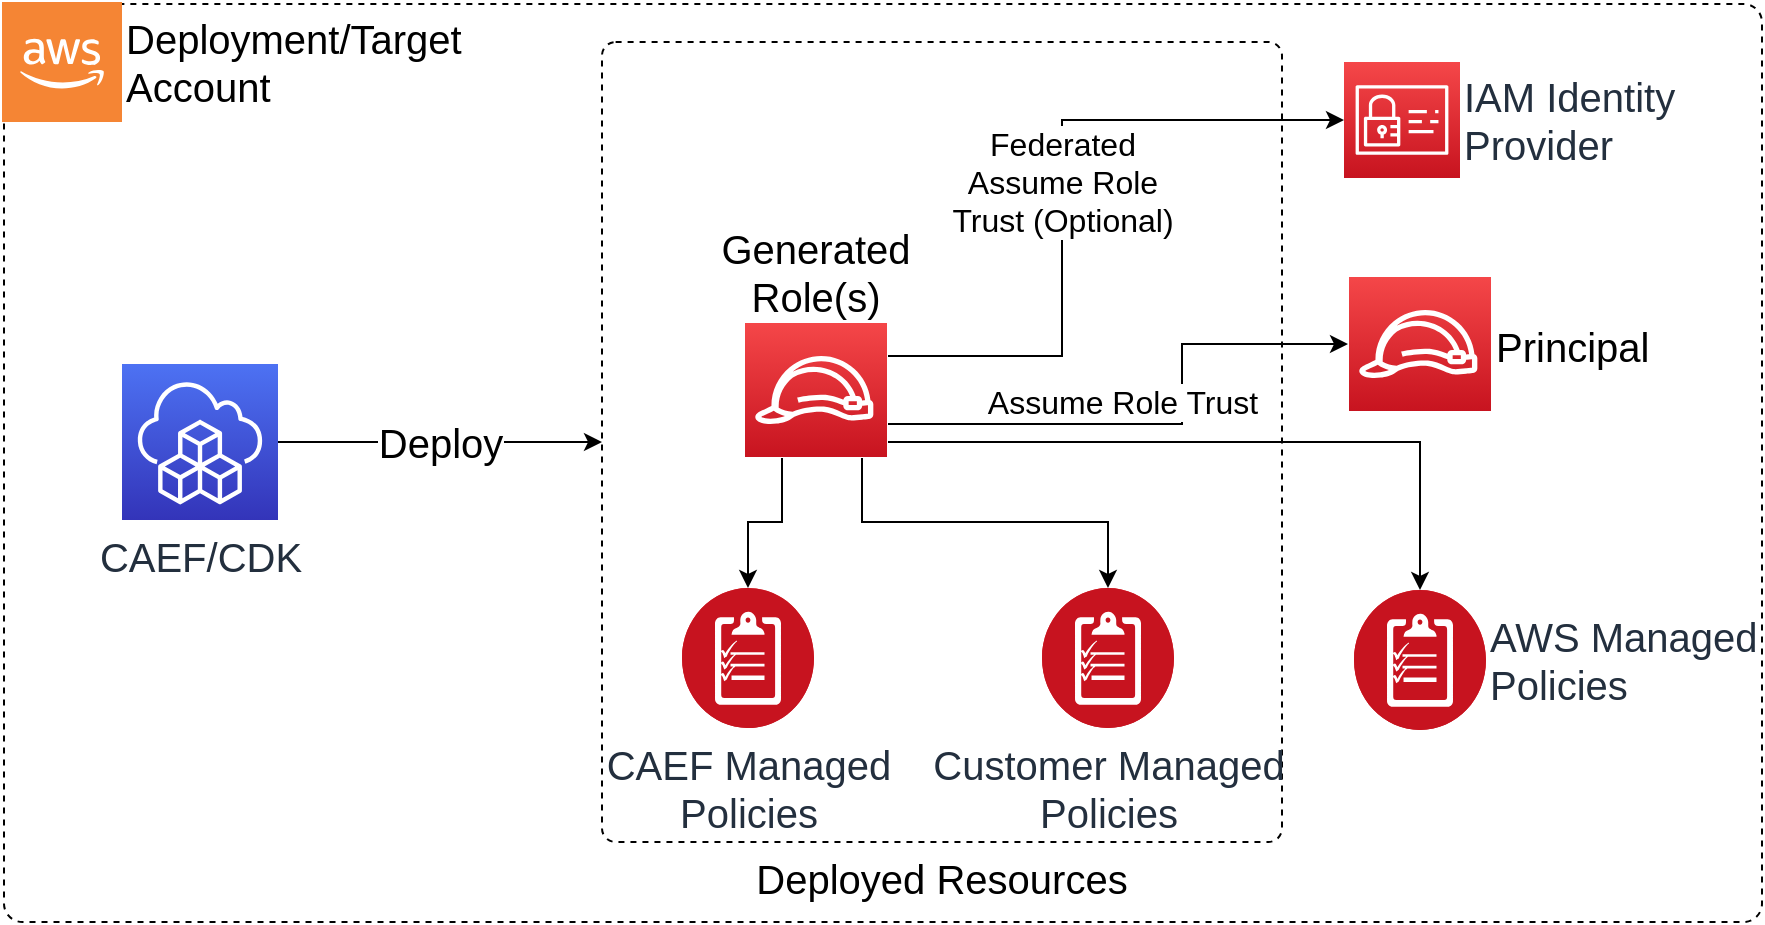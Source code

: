 <mxfile version="20.8.10" type="device"><diagram id="QuHzsonc-o-wzBC_NktF" name="Page-1"><mxGraphModel dx="1242" dy="793" grid="1" gridSize="10" guides="1" tooltips="1" connect="1" arrows="1" fold="1" page="1" pageScale="1" pageWidth="1700" pageHeight="1100" background="#FFFFFF" math="0" shadow="0"><root><mxCell id="0"/><mxCell id="1" parent="0"/><mxCell id="hmEEvKpHz4kotGHlBTcp-2" value="" style="rounded=1;whiteSpace=wrap;html=1;fontSize=20;fillColor=none;arcSize=2;dashed=1;" parent="1" vertex="1"><mxGeometry x="331" y="441" width="879" height="459" as="geometry"/></mxCell><mxCell id="hmEEvKpHz4kotGHlBTcp-11" value="Deployed Resources" style="rounded=1;whiteSpace=wrap;html=1;fontSize=20;fillColor=none;arcSize=2;dashed=1;labelPosition=center;verticalLabelPosition=bottom;align=center;verticalAlign=top;" parent="1" vertex="1"><mxGeometry x="630" y="460" width="340" height="400" as="geometry"/></mxCell><mxCell id="hmEEvKpHz4kotGHlBTcp-5" value="Deployment/Target&lt;br style=&quot;font-size: 20px;&quot;&gt;Account" style="outlineConnect=0;dashed=0;verticalLabelPosition=middle;verticalAlign=middle;align=left;html=1;shape=mxgraph.aws3.cloud_2;fillColor=#F58534;gradientColor=none;labelPosition=right;fontSize=20;" parent="1" vertex="1"><mxGeometry x="330" y="440" width="60" height="60" as="geometry"/></mxCell><mxCell id="hmEEvKpHz4kotGHlBTcp-6" value="Deploy" style="edgeStyle=orthogonalEdgeStyle;rounded=0;orthogonalLoop=1;jettySize=auto;html=1;entryX=0;entryY=0.5;entryDx=0;entryDy=0;fontSize=20;" parent="1" source="hmEEvKpHz4kotGHlBTcp-7" target="hmEEvKpHz4kotGHlBTcp-11" edge="1"><mxGeometry relative="1" as="geometry"/></mxCell><mxCell id="hmEEvKpHz4kotGHlBTcp-7" value="CAEF/CDK" style="sketch=0;points=[[0,0,0],[0.25,0,0],[0.5,0,0],[0.75,0,0],[1,0,0],[0,1,0],[0.25,1,0],[0.5,1,0],[0.75,1,0],[1,1,0],[0,0.25,0],[0,0.5,0],[0,0.75,0],[1,0.25,0],[1,0.5,0],[1,0.75,0]];outlineConnect=0;fontColor=#232F3E;gradientColor=#4D72F3;gradientDirection=north;fillColor=#3334B9;strokeColor=#ffffff;dashed=0;verticalLabelPosition=bottom;verticalAlign=top;align=center;html=1;fontSize=20;fontStyle=0;aspect=fixed;shape=mxgraph.aws4.resourceIcon;resIcon=mxgraph.aws4.cloud_development_kit;" parent="1" vertex="1"><mxGeometry x="390" y="621" width="78" height="78" as="geometry"/></mxCell><mxCell id="hmEEvKpHz4kotGHlBTcp-15" value="Generated&#10;Role(s)" style="group;labelPosition=center;verticalLabelPosition=top;align=center;verticalAlign=bottom;fontSize=20;" parent="1" vertex="1" connectable="0"><mxGeometry x="701" y="600" width="72" height="68" as="geometry"/></mxCell><mxCell id="hmEEvKpHz4kotGHlBTcp-14" value="" style="rounded=0;whiteSpace=wrap;html=1;verticalAlign=top;fillColor=#C7131F;strokeColor=#ffffff;fontColor=#232F3E;sketch=0;gradientColor=#F54749;gradientDirection=north;dashed=0;fontStyle=0;" parent="hmEEvKpHz4kotGHlBTcp-15" vertex="1"><mxGeometry width="72" height="68" as="geometry"/></mxCell><mxCell id="hmEEvKpHz4kotGHlBTcp-13" value="" style="sketch=0;outlineConnect=0;dashed=0;verticalLabelPosition=bottom;verticalAlign=top;align=center;html=1;fontSize=12;fontStyle=0;aspect=fixed;pointerEvents=1;shape=mxgraph.aws4.role;" parent="hmEEvKpHz4kotGHlBTcp-15" vertex="1"><mxGeometry x="5" y="17" width="60.27" height="34" as="geometry"/></mxCell><mxCell id="hmEEvKpHz4kotGHlBTcp-16" value="CAEF Managed &lt;br&gt;Policies" style="fillColor=#C7131F;verticalLabelPosition=bottom;sketch=0;html=1;strokeColor=#ffffff;verticalAlign=top;align=center;points=[[0.145,0.145,0],[0.5,0,0],[0.855,0.145,0],[1,0.5,0],[0.855,0.855,0],[0.5,1,0],[0.145,0.855,0],[0,0.5,0]];pointerEvents=1;shape=mxgraph.cisco_safe.compositeIcon;bgIcon=ellipse;resIcon=mxgraph.cisco_safe.capability.policy_configuration;fontSize=20;fontColor=#232F3E;gradientColor=#F54749;gradientDirection=north;dashed=0;fontStyle=0;" parent="1" vertex="1"><mxGeometry x="670" y="733" width="66" height="70" as="geometry"/></mxCell><mxCell id="hmEEvKpHz4kotGHlBTcp-20" value="AWS Managed&lt;br style=&quot;font-size: 20px;&quot;&gt;Policies" style="fillColor=#C7131F;verticalLabelPosition=middle;sketch=0;html=1;strokeColor=#ffffff;verticalAlign=middle;align=left;points=[[0.145,0.145,0],[0.5,0,0],[0.855,0.145,0],[1,0.5,0],[0.855,0.855,0],[0.5,1,0],[0.145,0.855,0],[0,0.5,0]];pointerEvents=1;shape=mxgraph.cisco_safe.compositeIcon;bgIcon=ellipse;resIcon=mxgraph.cisco_safe.capability.policy_configuration;fontSize=20;fontColor=#232F3E;gradientColor=#F54749;gradientDirection=north;dashed=0;fontStyle=0;labelPosition=right;" parent="1" vertex="1"><mxGeometry x="1006" y="734" width="66" height="70" as="geometry"/></mxCell><mxCell id="2" value="IAM Identity&lt;br style=&quot;font-size: 20px;&quot;&gt;Provider" style="sketch=0;points=[[0,0,0],[0.25,0,0],[0.5,0,0],[0.75,0,0],[1,0,0],[0,1,0],[0.25,1,0],[0.5,1,0],[0.75,1,0],[1,1,0],[0,0.25,0],[0,0.5,0],[0,0.75,0],[1,0.25,0],[1,0.5,0],[1,0.75,0]];outlineConnect=0;fontColor=#232F3E;gradientColor=#F54749;gradientDirection=north;fillColor=#C7131F;strokeColor=#ffffff;dashed=0;verticalLabelPosition=middle;verticalAlign=middle;align=left;html=1;fontSize=20;fontStyle=0;aspect=fixed;shape=mxgraph.aws4.resourceIcon;resIcon=mxgraph.aws4.identity_and_access_management;labelPosition=right;" parent="1" vertex="1"><mxGeometry x="1001" y="470" width="58" height="58" as="geometry"/></mxCell><mxCell id="3" value="Federated&lt;br style=&quot;font-size: 16px&quot;&gt;Assume Role&lt;br style=&quot;font-size: 16px&quot;&gt;Trust (Optional)" style="edgeStyle=orthogonalEdgeStyle;html=1;entryX=0;entryY=0.5;entryDx=0;entryDy=0;entryPerimeter=0;exitX=1;exitY=0.25;exitDx=0;exitDy=0;rounded=0;fontSize=16;" parent="1" source="hmEEvKpHz4kotGHlBTcp-14" target="2" edge="1"><mxGeometry x="0.009" relative="1" as="geometry"><Array as="points"><mxPoint x="860" y="617"/><mxPoint x="860" y="499"/></Array><mxPoint as="offset"/></mxGeometry></mxCell><mxCell id="4" value="Principal" style="group;labelPosition=right;verticalLabelPosition=middle;align=left;verticalAlign=middle;fontSize=20;" parent="1" vertex="1" connectable="0"><mxGeometry x="1003" y="577" width="72" height="68" as="geometry"/></mxCell><mxCell id="5" value="" style="rounded=0;whiteSpace=wrap;html=1;verticalAlign=top;fillColor=#C7131F;strokeColor=#ffffff;fontColor=#232F3E;sketch=0;gradientColor=#F54749;gradientDirection=north;dashed=0;fontStyle=0;" parent="4" vertex="1"><mxGeometry width="72" height="68" as="geometry"/></mxCell><mxCell id="6" value="" style="sketch=0;outlineConnect=0;dashed=0;verticalLabelPosition=bottom;verticalAlign=top;align=center;html=1;fontSize=12;fontStyle=0;aspect=fixed;pointerEvents=1;shape=mxgraph.aws4.role;" parent="4" vertex="1"><mxGeometry x="5" y="17" width="60.27" height="34" as="geometry"/></mxCell><mxCell id="7" value="Assume Role Trust" style="edgeStyle=orthogonalEdgeStyle;rounded=0;html=1;fontSize=16;exitX=1;exitY=0.75;exitDx=0;exitDy=0;" parent="1" source="hmEEvKpHz4kotGHlBTcp-14" target="5" edge="1"><mxGeometry x="-0.133" y="11" relative="1" as="geometry"><Array as="points"><mxPoint x="920" y="651"/><mxPoint x="920" y="611"/></Array><mxPoint as="offset"/></mxGeometry></mxCell><mxCell id="hQtZ5oPx4krEw6jQQQax-8" value="Customer Managed&lt;br&gt;Policies" style="fillColor=#C7131F;verticalLabelPosition=bottom;sketch=0;html=1;strokeColor=#ffffff;verticalAlign=top;align=center;points=[[0.145,0.145,0],[0.5,0,0],[0.855,0.145,0],[1,0.5,0],[0.855,0.855,0],[0.5,1,0],[0.145,0.855,0],[0,0.5,0]];pointerEvents=1;shape=mxgraph.cisco_safe.compositeIcon;bgIcon=ellipse;resIcon=mxgraph.cisco_safe.capability.policy_configuration;fontSize=20;fontColor=#232F3E;gradientColor=#F54749;gradientDirection=north;dashed=0;fontStyle=0;" parent="1" vertex="1"><mxGeometry x="850" y="733" width="66" height="70" as="geometry"/></mxCell><mxCell id="hQtZ5oPx4krEw6jQQQax-9" style="edgeStyle=orthogonalEdgeStyle;rounded=0;orthogonalLoop=1;jettySize=auto;html=1;entryX=0.5;entryY=0;entryDx=0;entryDy=0;entryPerimeter=0;fontSize=20;" parent="1" source="hmEEvKpHz4kotGHlBTcp-14" target="hmEEvKpHz4kotGHlBTcp-16" edge="1"><mxGeometry relative="1" as="geometry"><Array as="points"><mxPoint x="720" y="700"/><mxPoint x="703" y="700"/></Array></mxGeometry></mxCell><mxCell id="hQtZ5oPx4krEw6jQQQax-10" style="edgeStyle=orthogonalEdgeStyle;rounded=0;orthogonalLoop=1;jettySize=auto;html=1;entryX=0.5;entryY=0;entryDx=0;entryDy=0;entryPerimeter=0;fontSize=20;" parent="1" source="hmEEvKpHz4kotGHlBTcp-14" target="hQtZ5oPx4krEw6jQQQax-8" edge="1"><mxGeometry relative="1" as="geometry"><Array as="points"><mxPoint x="760" y="700"/><mxPoint x="883" y="700"/></Array></mxGeometry></mxCell><mxCell id="hQtZ5oPx4krEw6jQQQax-11" style="edgeStyle=orthogonalEdgeStyle;rounded=0;orthogonalLoop=1;jettySize=auto;html=1;fontSize=20;" parent="1" source="hmEEvKpHz4kotGHlBTcp-14" target="hmEEvKpHz4kotGHlBTcp-20" edge="1"><mxGeometry relative="1" as="geometry"><Array as="points"><mxPoint x="1039" y="660"/></Array></mxGeometry></mxCell></root></mxGraphModel></diagram></mxfile>